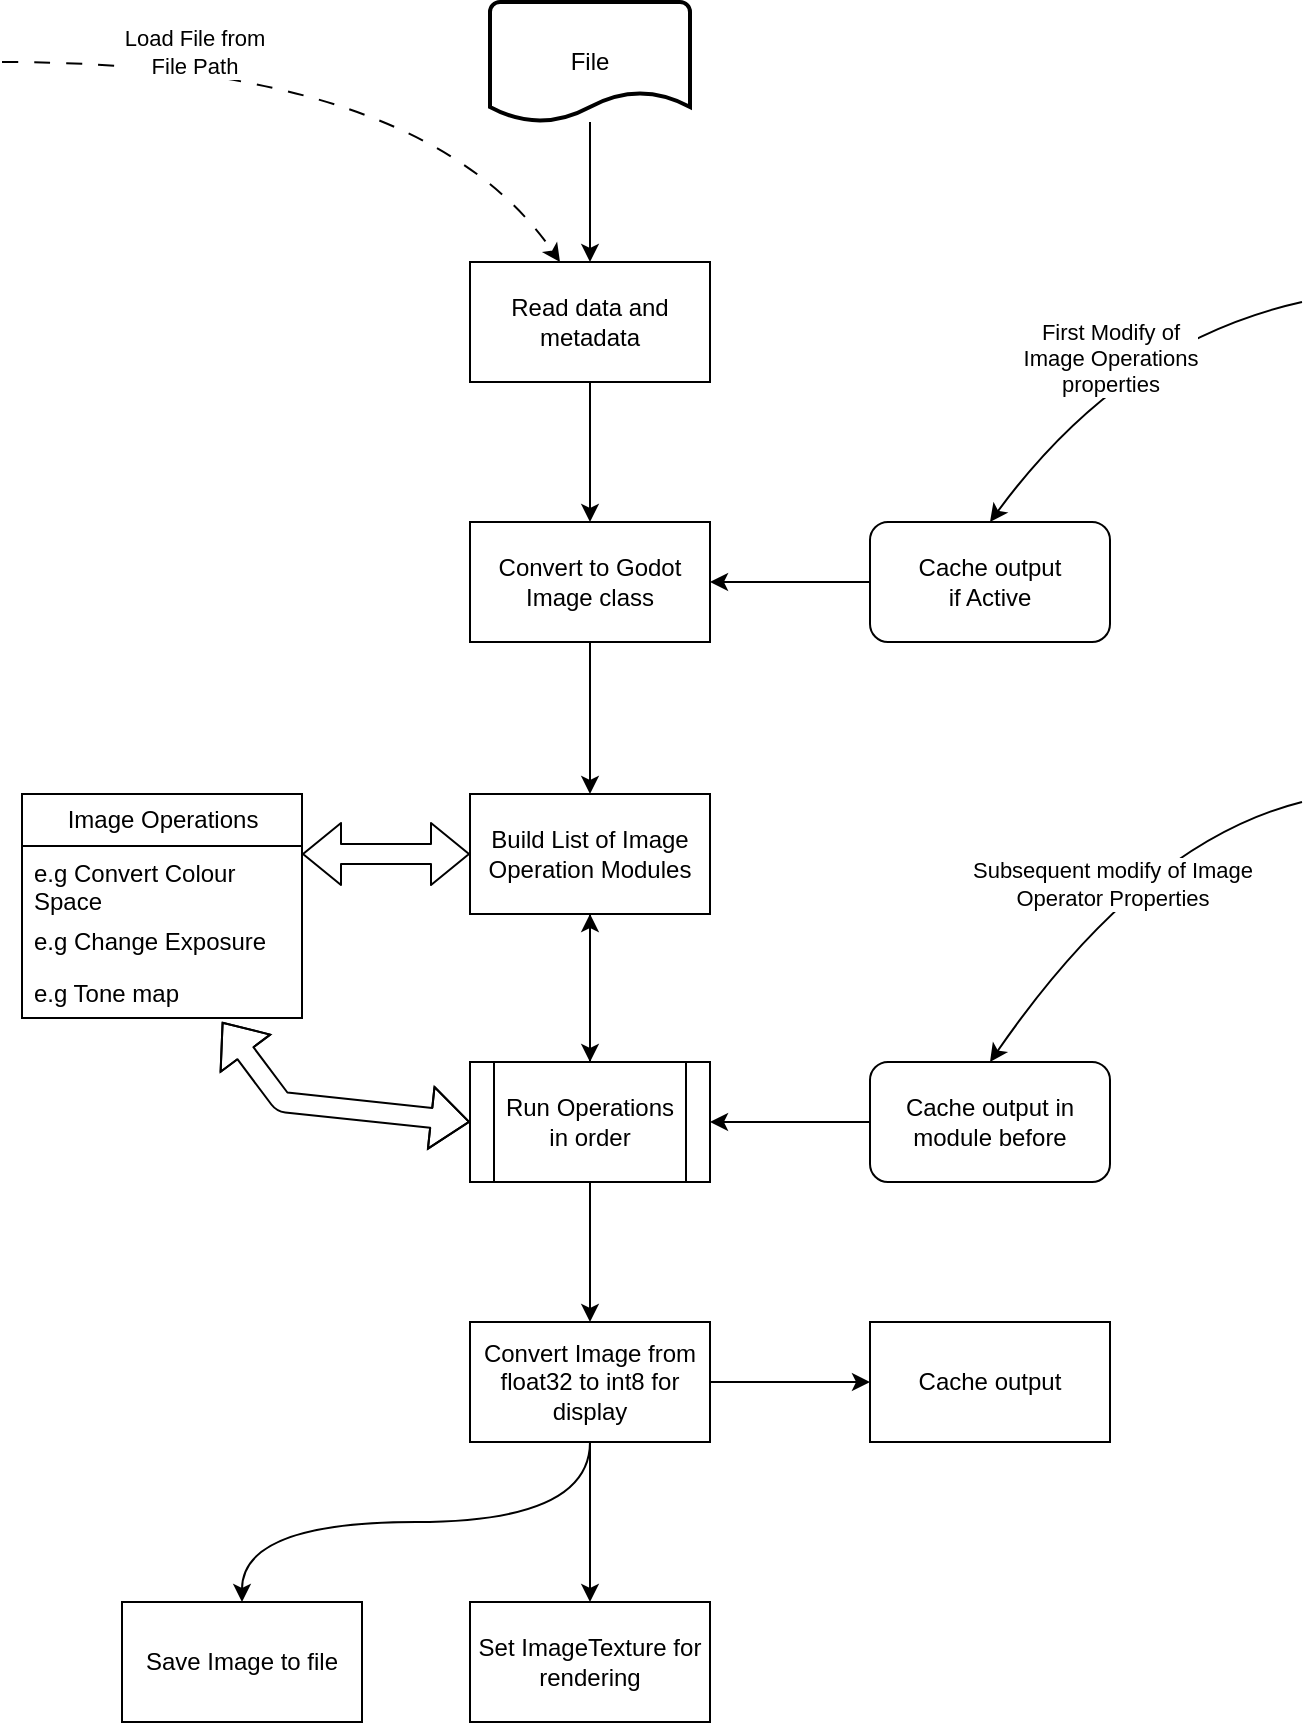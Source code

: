 <mxfile>
    <diagram id="LV0c6pKh-yrLzbDCUL1L" name="Page-1">
        <mxGraphModel dx="1170" dy="872" grid="1" gridSize="10" guides="1" tooltips="1" connect="1" arrows="1" fold="1" page="1" pageScale="1" pageWidth="827" pageHeight="1169" math="0" shadow="0">
            <root>
                <mxCell id="0"/>
                <mxCell id="1" parent="0"/>
                <mxCell id="6" style="edgeStyle=none;html=1;" edge="1" parent="1" source="2" target="5">
                    <mxGeometry relative="1" as="geometry"/>
                </mxCell>
                <mxCell id="2" value="Read data and metadata" style="rounded=0;whiteSpace=wrap;html=1;" parent="1" vertex="1">
                    <mxGeometry x="334" y="170" width="120" height="60" as="geometry"/>
                </mxCell>
                <mxCell id="4" style="edgeStyle=none;html=1;" edge="1" parent="1" source="3" target="2">
                    <mxGeometry relative="1" as="geometry"/>
                </mxCell>
                <mxCell id="3" value="File" style="strokeWidth=2;html=1;shape=mxgraph.flowchart.document2;whiteSpace=wrap;size=0.25;" parent="1" vertex="1">
                    <mxGeometry x="344" y="40" width="100" height="60" as="geometry"/>
                </mxCell>
                <mxCell id="12" style="edgeStyle=none;html=1;" edge="1" parent="1" source="5" target="10">
                    <mxGeometry relative="1" as="geometry"/>
                </mxCell>
                <mxCell id="5" value="Convert to Godot Image class" style="rounded=0;whiteSpace=wrap;html=1;" vertex="1" parent="1">
                    <mxGeometry x="334" y="300" width="120" height="60" as="geometry"/>
                </mxCell>
                <mxCell id="20" style="edgeStyle=none;html=1;" edge="1" parent="1" source="10" target="18">
                    <mxGeometry relative="1" as="geometry"/>
                </mxCell>
                <mxCell id="10" value="Build List of Image Operation Modules" style="rounded=0;whiteSpace=wrap;html=1;" vertex="1" parent="1">
                    <mxGeometry x="334" y="436" width="120" height="60" as="geometry"/>
                </mxCell>
                <mxCell id="13" value="Image Operations" style="swimlane;fontStyle=0;childLayout=stackLayout;horizontal=1;startSize=26;fillColor=none;horizontalStack=0;resizeParent=1;resizeParentMax=0;resizeLast=0;collapsible=1;marginBottom=0;html=1;" vertex="1" parent="1">
                    <mxGeometry x="110" y="436" width="140" height="112" as="geometry"/>
                </mxCell>
                <mxCell id="14" value="e.g Convert Colour Space" style="text;strokeColor=none;fillColor=none;align=left;verticalAlign=top;spacingLeft=4;spacingRight=4;overflow=hidden;rotatable=0;points=[[0,0.5],[1,0.5]];portConstraint=eastwest;whiteSpace=wrap;html=1;" vertex="1" parent="13">
                    <mxGeometry y="26" width="140" height="34" as="geometry"/>
                </mxCell>
                <mxCell id="15" value="e.g Change Exposure" style="text;strokeColor=none;fillColor=none;align=left;verticalAlign=top;spacingLeft=4;spacingRight=4;overflow=hidden;rotatable=0;points=[[0,0.5],[1,0.5]];portConstraint=eastwest;whiteSpace=wrap;html=1;" vertex="1" parent="13">
                    <mxGeometry y="60" width="140" height="26" as="geometry"/>
                </mxCell>
                <mxCell id="16" value="e.g Tone map" style="text;strokeColor=none;fillColor=none;align=left;verticalAlign=top;spacingLeft=4;spacingRight=4;overflow=hidden;rotatable=0;points=[[0,0.5],[1,0.5]];portConstraint=eastwest;whiteSpace=wrap;html=1;" vertex="1" parent="13">
                    <mxGeometry y="86" width="140" height="26" as="geometry"/>
                </mxCell>
                <mxCell id="28" value="" style="edgeStyle=orthogonalEdgeStyle;curved=1;html=1;dashed=1;dashPattern=8 8;" edge="1" parent="1" source="18" target="10">
                    <mxGeometry relative="1" as="geometry"/>
                </mxCell>
                <mxCell id="30" style="edgeStyle=orthogonalEdgeStyle;curved=1;html=1;entryX=0.5;entryY=0;entryDx=0;entryDy=0;" edge="1" parent="1" source="18" target="26">
                    <mxGeometry relative="1" as="geometry"/>
                </mxCell>
                <mxCell id="18" value="Run Operations in order" style="shape=process;whiteSpace=wrap;html=1;backgroundOutline=1;" vertex="1" parent="1">
                    <mxGeometry x="334" y="570" width="120" height="60" as="geometry"/>
                </mxCell>
                <mxCell id="24" value="Load File from &lt;br&gt;File Path" style="endArrow=classic;html=1;curved=1;dashed=1;dashPattern=8 8;entryX=0.375;entryY=0;entryDx=0;entryDy=0;entryPerimeter=0;" edge="1" parent="1" target="2">
                    <mxGeometry x="-0.423" y="5" width="50" height="50" relative="1" as="geometry">
                        <mxPoint x="100" y="70" as="sourcePoint"/>
                        <mxPoint x="394" y="170" as="targetPoint"/>
                        <Array as="points">
                            <mxPoint x="310" y="70"/>
                        </Array>
                        <mxPoint as="offset"/>
                    </mxGeometry>
                </mxCell>
                <mxCell id="34" style="edgeStyle=orthogonalEdgeStyle;curved=1;html=1;exitX=0.5;exitY=1;exitDx=0;exitDy=0;" edge="1" parent="1" source="26" target="33">
                    <mxGeometry relative="1" as="geometry"/>
                </mxCell>
                <mxCell id="36" style="edgeStyle=orthogonalEdgeStyle;curved=1;html=1;exitX=0.5;exitY=1;exitDx=0;exitDy=0;entryX=0.5;entryY=0;entryDx=0;entryDy=0;" edge="1" parent="1" source="26" target="35">
                    <mxGeometry relative="1" as="geometry"/>
                </mxCell>
                <mxCell id="39" value="" style="edgeStyle=orthogonalEdgeStyle;curved=1;html=1;" edge="1" parent="1" source="26" target="38">
                    <mxGeometry relative="1" as="geometry"/>
                </mxCell>
                <mxCell id="26" value="Convert Image from float32 to int8 for display" style="rounded=0;whiteSpace=wrap;html=1;" vertex="1" parent="1">
                    <mxGeometry x="334" y="700" width="120" height="60" as="geometry"/>
                </mxCell>
                <mxCell id="31" value="" style="shape=flexArrow;endArrow=classic;startArrow=classic;html=1;curved=1;entryX=0;entryY=0.5;entryDx=0;entryDy=0;" edge="1" parent="1" target="10">
                    <mxGeometry width="100" height="100" relative="1" as="geometry">
                        <mxPoint x="250" y="466" as="sourcePoint"/>
                        <mxPoint x="480" y="760" as="targetPoint"/>
                    </mxGeometry>
                </mxCell>
                <mxCell id="32" value="" style="shape=flexArrow;endArrow=classic;startArrow=classic;html=1;curved=1;entryX=0;entryY=0.5;entryDx=0;entryDy=0;rounded=1;shadow=0;fillColor=none;" edge="1" parent="1" target="18">
                    <mxGeometry width="100" height="100" relative="1" as="geometry">
                        <mxPoint x="210" y="550" as="sourcePoint"/>
                        <mxPoint x="344" y="476" as="targetPoint"/>
                        <Array as="points">
                            <mxPoint x="240" y="590"/>
                        </Array>
                    </mxGeometry>
                </mxCell>
                <mxCell id="33" value="Set ImageTexture for rendering" style="rounded=0;whiteSpace=wrap;html=1;" vertex="1" parent="1">
                    <mxGeometry x="334" y="840" width="120" height="60" as="geometry"/>
                </mxCell>
                <mxCell id="35" value="Save Image to file" style="rounded=0;whiteSpace=wrap;html=1;" vertex="1" parent="1">
                    <mxGeometry x="160" y="840" width="120" height="60" as="geometry"/>
                </mxCell>
                <mxCell id="38" value="Cache output" style="whiteSpace=wrap;html=1;rounded=0;glass=0;shadow=0;" vertex="1" parent="1">
                    <mxGeometry x="534" y="700" width="120" height="60" as="geometry"/>
                </mxCell>
                <mxCell id="50" style="edgeStyle=orthogonalEdgeStyle;curved=1;html=1;" edge="1" parent="1" source="41" target="5">
                    <mxGeometry relative="1" as="geometry"/>
                </mxCell>
                <mxCell id="41" value="Cache output &lt;br&gt;if Active" style="whiteSpace=wrap;html=1;rounded=1;" vertex="1" parent="1">
                    <mxGeometry x="534" y="300" width="120" height="60" as="geometry"/>
                </mxCell>
                <mxCell id="43" value="First Modify of &lt;br&gt;Image Operations &lt;br&gt;properties" style="endArrow=classic;html=1;curved=1;entryX=0.5;entryY=0;entryDx=0;entryDy=0;" edge="1" parent="1" target="41">
                    <mxGeometry width="50" height="50" relative="1" as="geometry">
                        <mxPoint x="750" y="190" as="sourcePoint"/>
                        <mxPoint x="680" y="190" as="targetPoint"/>
                        <Array as="points">
                            <mxPoint x="660" y="210"/>
                        </Array>
                    </mxGeometry>
                </mxCell>
                <mxCell id="49" style="edgeStyle=orthogonalEdgeStyle;curved=1;html=1;entryX=1;entryY=0.5;entryDx=0;entryDy=0;" edge="1" parent="1" source="45" target="18">
                    <mxGeometry relative="1" as="geometry"/>
                </mxCell>
                <mxCell id="45" value="Cache output in module before" style="whiteSpace=wrap;html=1;rounded=1;" vertex="1" parent="1">
                    <mxGeometry x="534" y="570" width="120" height="60" as="geometry"/>
                </mxCell>
                <mxCell id="47" value="Subsequent modify of Image &lt;br&gt;Operator Properties" style="endArrow=classic;html=1;curved=1;entryX=0.5;entryY=0;entryDx=0;entryDy=0;" edge="1" parent="1" target="45">
                    <mxGeometry x="0.004" width="50" height="50" relative="1" as="geometry">
                        <mxPoint x="750" y="440" as="sourcePoint"/>
                        <mxPoint x="604" y="310" as="targetPoint"/>
                        <Array as="points">
                            <mxPoint x="670" y="460"/>
                        </Array>
                        <mxPoint as="offset"/>
                    </mxGeometry>
                </mxCell>
            </root>
        </mxGraphModel>
    </diagram>
</mxfile>